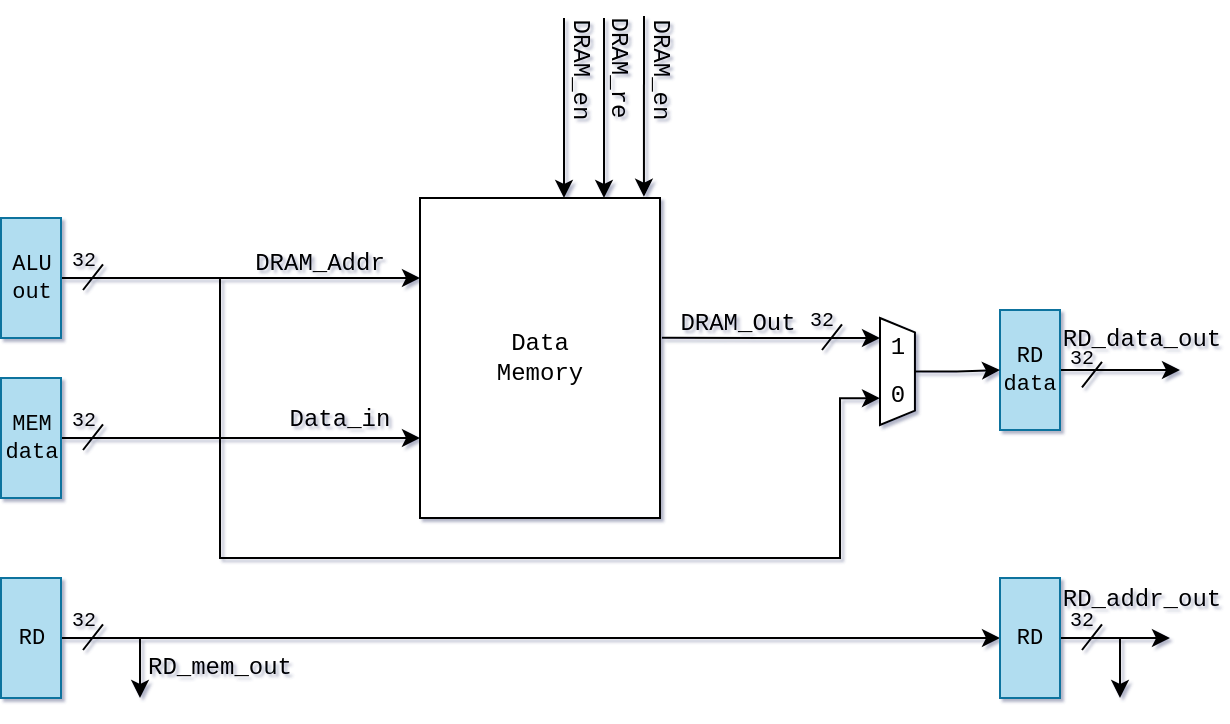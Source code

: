 <mxfile version="28.0.6">
  <diagram name="Page-1" id="D-YcnBaEVEA7SFBDLKn-">
    <mxGraphModel dx="288" dy="589" grid="1" gridSize="10" guides="1" tooltips="1" connect="1" arrows="1" fold="1" page="0" pageScale="1" pageWidth="300" pageHeight="300" math="0" shadow="1">
      <root>
        <mxCell id="0" />
        <mxCell id="1" parent="0" />
        <mxCell id="t0ehf1eV3cK7seQgChFa-155" value="" style="edgeStyle=orthogonalEdgeStyle;rounded=0;orthogonalLoop=1;jettySize=auto;html=1;fontFamily=Courier New;fontSize=11;entryX=0;entryY=0.5;entryDx=0;entryDy=0;" edge="1" parent="1" source="t0ehf1eV3cK7seQgChFa-156" target="t0ehf1eV3cK7seQgChFa-257">
          <mxGeometry relative="1" as="geometry">
            <mxPoint x="1095.5" y="600" as="targetPoint" />
          </mxGeometry>
        </mxCell>
        <mxCell id="t0ehf1eV3cK7seQgChFa-156" value="RD" style="rounded=0;whiteSpace=wrap;html=1;fillColor=#b1ddf0;strokeColor=#10739e;fontFamily=Courier New;fontSize=11;" vertex="1" parent="1">
          <mxGeometry x="1010.5" y="570" width="30" height="60" as="geometry" />
        </mxCell>
        <mxCell id="t0ehf1eV3cK7seQgChFa-157" value="" style="group;fontFamily=Courier New;fontSize=9;" vertex="1" connectable="0" parent="1">
          <mxGeometry x="1041.5" y="586" width="20" height="20" as="geometry" />
        </mxCell>
        <mxCell id="t0ehf1eV3cK7seQgChFa-158" value="" style="endArrow=none;html=1;rounded=0;fontFamily=Courier New;" edge="1" parent="t0ehf1eV3cK7seQgChFa-157">
          <mxGeometry width="50" height="50" relative="1" as="geometry">
            <mxPoint x="10" y="20" as="sourcePoint" />
            <mxPoint x="20" y="7.234" as="targetPoint" />
          </mxGeometry>
        </mxCell>
        <mxCell id="t0ehf1eV3cK7seQgChFa-159" value="&lt;div&gt;32&lt;/div&gt;" style="text;html=1;align=center;verticalAlign=middle;whiteSpace=wrap;rounded=0;fontFamily=Courier New;fontSize=10;" vertex="1" parent="t0ehf1eV3cK7seQgChFa-157">
          <mxGeometry width="20" height="10" as="geometry" />
        </mxCell>
        <mxCell id="t0ehf1eV3cK7seQgChFa-161" value="" style="edgeStyle=orthogonalEdgeStyle;rounded=0;orthogonalLoop=1;jettySize=auto;html=1;fontFamily=Courier New;fontSize=11;entryX=0;entryY=0.25;entryDx=0;entryDy=0;" edge="1" parent="1" source="t0ehf1eV3cK7seQgChFa-162" target="t0ehf1eV3cK7seQgChFa-241">
          <mxGeometry relative="1" as="geometry">
            <mxPoint x="1097" y="398" as="targetPoint" />
          </mxGeometry>
        </mxCell>
        <mxCell id="t0ehf1eV3cK7seQgChFa-162" value="ALU&lt;br&gt;out" style="rounded=0;whiteSpace=wrap;html=1;fillColor=#b1ddf0;strokeColor=#10739e;fontFamily=Courier New;fontSize=11;" vertex="1" parent="1">
          <mxGeometry x="1010.5" y="390" width="30" height="60" as="geometry" />
        </mxCell>
        <mxCell id="t0ehf1eV3cK7seQgChFa-164" value="" style="group;fontFamily=Courier New;fontSize=9;" vertex="1" connectable="0" parent="1">
          <mxGeometry x="1041.5" y="406" width="20" height="20" as="geometry" />
        </mxCell>
        <mxCell id="t0ehf1eV3cK7seQgChFa-165" value="" style="endArrow=none;html=1;rounded=0;fontFamily=Courier New;" edge="1" parent="t0ehf1eV3cK7seQgChFa-164">
          <mxGeometry width="50" height="50" relative="1" as="geometry">
            <mxPoint x="10" y="20" as="sourcePoint" />
            <mxPoint x="20" y="7.234" as="targetPoint" />
          </mxGeometry>
        </mxCell>
        <mxCell id="t0ehf1eV3cK7seQgChFa-166" value="&lt;div&gt;32&lt;/div&gt;" style="text;html=1;align=center;verticalAlign=middle;whiteSpace=wrap;rounded=0;fontFamily=Courier New;fontSize=10;" vertex="1" parent="t0ehf1eV3cK7seQgChFa-164">
          <mxGeometry width="20" height="10" as="geometry" />
        </mxCell>
        <mxCell id="t0ehf1eV3cK7seQgChFa-229" value="" style="edgeStyle=orthogonalEdgeStyle;rounded=0;orthogonalLoop=1;jettySize=auto;html=1;fontFamily=Courier New;fontSize=11;entryX=0;entryY=0.75;entryDx=0;entryDy=0;" edge="1" parent="1" source="t0ehf1eV3cK7seQgChFa-230" target="t0ehf1eV3cK7seQgChFa-241">
          <mxGeometry relative="1" as="geometry">
            <mxPoint x="1095.5" y="500" as="targetPoint" />
          </mxGeometry>
        </mxCell>
        <mxCell id="t0ehf1eV3cK7seQgChFa-230" value="MEM&lt;br&gt;data" style="rounded=0;whiteSpace=wrap;html=1;fillColor=#b1ddf0;strokeColor=#10739e;fontFamily=Courier New;fontSize=11;" vertex="1" parent="1">
          <mxGeometry x="1010.5" y="470" width="30" height="60" as="geometry" />
        </mxCell>
        <mxCell id="t0ehf1eV3cK7seQgChFa-231" value="" style="group;fontFamily=Courier New;fontSize=9;" vertex="1" connectable="0" parent="1">
          <mxGeometry x="1041.5" y="486" width="20" height="20" as="geometry" />
        </mxCell>
        <mxCell id="t0ehf1eV3cK7seQgChFa-232" value="" style="endArrow=none;html=1;rounded=0;fontFamily=Courier New;" edge="1" parent="t0ehf1eV3cK7seQgChFa-231">
          <mxGeometry width="50" height="50" relative="1" as="geometry">
            <mxPoint x="10" y="20" as="sourcePoint" />
            <mxPoint x="20" y="7.234" as="targetPoint" />
          </mxGeometry>
        </mxCell>
        <mxCell id="t0ehf1eV3cK7seQgChFa-233" value="&lt;div&gt;32&lt;/div&gt;" style="text;html=1;align=center;verticalAlign=middle;whiteSpace=wrap;rounded=0;fontFamily=Courier New;fontSize=10;" vertex="1" parent="t0ehf1eV3cK7seQgChFa-231">
          <mxGeometry width="20" height="10" as="geometry" />
        </mxCell>
        <mxCell id="t0ehf1eV3cK7seQgChFa-236" value="" style="group;fontFamily=Courier New;" vertex="1" connectable="0" parent="1">
          <mxGeometry x="1450" y="440" width="17.47" height="53.47" as="geometry" />
        </mxCell>
        <mxCell id="t0ehf1eV3cK7seQgChFa-237" value="" style="shape=trapezoid;perimeter=trapezoidPerimeter;whiteSpace=wrap;html=1;fixedSize=1;rotation=90;size=7.19;fontFamily=Courier New;" vertex="1" parent="t0ehf1eV3cK7seQgChFa-236">
          <mxGeometry x="-18" y="18" width="53.47" height="17.47" as="geometry" />
        </mxCell>
        <mxCell id="t0ehf1eV3cK7seQgChFa-238" value="&lt;div&gt;0&lt;/div&gt;" style="text;html=1;align=center;verticalAlign=middle;whiteSpace=wrap;rounded=0;fontFamily=Courier New;" vertex="1" parent="t0ehf1eV3cK7seQgChFa-236">
          <mxGeometry x="3.74" y="32.12" width="10" height="14" as="geometry" />
        </mxCell>
        <mxCell id="t0ehf1eV3cK7seQgChFa-239" value="1" style="text;html=1;align=center;verticalAlign=middle;whiteSpace=wrap;rounded=0;fontFamily=Courier New;" vertex="1" parent="t0ehf1eV3cK7seQgChFa-236">
          <mxGeometry x="3.74" y="6.62" width="10" height="16" as="geometry" />
        </mxCell>
        <mxCell id="t0ehf1eV3cK7seQgChFa-241" value="Data&lt;br&gt;Memory" style="rounded=0;whiteSpace=wrap;html=1;fontFamily=Courier New;" vertex="1" parent="1">
          <mxGeometry x="1220" y="380" width="120" height="160" as="geometry" />
        </mxCell>
        <mxCell id="t0ehf1eV3cK7seQgChFa-242" value="DRAM_Addr" style="text;html=1;align=center;verticalAlign=middle;whiteSpace=wrap;rounded=0;fontFamily=Courier New;" vertex="1" parent="1">
          <mxGeometry x="1140" y="398" width="60" height="30" as="geometry" />
        </mxCell>
        <mxCell id="t0ehf1eV3cK7seQgChFa-243" value="" style="endArrow=classic;html=1;rounded=0;entryX=0.933;entryY=-0.004;entryDx=0;entryDy=0;entryPerimeter=0;fontFamily=Courier New;" edge="1" parent="1" target="t0ehf1eV3cK7seQgChFa-241">
          <mxGeometry width="50" height="50" relative="1" as="geometry">
            <mxPoint x="1332" y="289" as="sourcePoint" />
            <mxPoint x="1340" y="360" as="targetPoint" />
          </mxGeometry>
        </mxCell>
        <mxCell id="t0ehf1eV3cK7seQgChFa-244" value="DRAM_en" style="text;html=1;align=center;verticalAlign=middle;whiteSpace=wrap;rounded=0;rotation=90;fontFamily=Courier New;" vertex="1" parent="1">
          <mxGeometry x="1310" y="301" width="60" height="30" as="geometry" />
        </mxCell>
        <mxCell id="t0ehf1eV3cK7seQgChFa-245" value="" style="endArrow=classic;html=1;rounded=0;entryX=0.933;entryY=-0.004;entryDx=0;entryDy=0;entryPerimeter=0;fontFamily=Courier New;" edge="1" parent="1">
          <mxGeometry width="50" height="50" relative="1" as="geometry">
            <mxPoint x="1312" y="290" as="sourcePoint" />
            <mxPoint x="1312" y="380" as="targetPoint" />
          </mxGeometry>
        </mxCell>
        <mxCell id="t0ehf1eV3cK7seQgChFa-246" value="DRAM_re" style="text;html=1;align=center;verticalAlign=middle;whiteSpace=wrap;rounded=0;rotation=90;fontFamily=Courier New;" vertex="1" parent="1">
          <mxGeometry x="1289" y="300" width="60" height="30" as="geometry" />
        </mxCell>
        <mxCell id="t0ehf1eV3cK7seQgChFa-247" value="" style="endArrow=classic;html=1;rounded=0;entryX=0.933;entryY=-0.004;entryDx=0;entryDy=0;entryPerimeter=0;fontFamily=Courier New;" edge="1" parent="1">
          <mxGeometry width="50" height="50" relative="1" as="geometry">
            <mxPoint x="1292" y="290" as="sourcePoint" />
            <mxPoint x="1292" y="380" as="targetPoint" />
          </mxGeometry>
        </mxCell>
        <mxCell id="t0ehf1eV3cK7seQgChFa-248" value="DRAM_en" style="text;html=1;align=center;verticalAlign=middle;whiteSpace=wrap;rounded=0;rotation=90;fontFamily=Courier New;" vertex="1" parent="1">
          <mxGeometry x="1270" y="301" width="60" height="30" as="geometry" />
        </mxCell>
        <mxCell id="t0ehf1eV3cK7seQgChFa-249" value="Data_in" style="text;html=1;align=center;verticalAlign=middle;whiteSpace=wrap;rounded=0;fontFamily=Courier New;" vertex="1" parent="1">
          <mxGeometry x="1150" y="476" width="60" height="30" as="geometry" />
        </mxCell>
        <mxCell id="t0ehf1eV3cK7seQgChFa-250" value="" style="endArrow=classic;html=1;rounded=0;entryX=0.75;entryY=1;entryDx=0;entryDy=0;edgeStyle=orthogonalEdgeStyle;fontFamily=Courier New;" edge="1" parent="1" target="t0ehf1eV3cK7seQgChFa-237">
          <mxGeometry width="50" height="50" relative="1" as="geometry">
            <mxPoint x="1120" y="420" as="sourcePoint" />
            <mxPoint x="1410" y="530" as="targetPoint" />
            <Array as="points">
              <mxPoint x="1120" y="560" />
              <mxPoint x="1430" y="560" />
              <mxPoint x="1430" y="480" />
            </Array>
          </mxGeometry>
        </mxCell>
        <mxCell id="t0ehf1eV3cK7seQgChFa-251" value="" style="endArrow=classic;html=1;rounded=0;exitX=1.008;exitY=0.437;exitDx=0;exitDy=0;exitPerimeter=0;fontFamily=Courier New;" edge="1" parent="1" source="t0ehf1eV3cK7seQgChFa-241">
          <mxGeometry width="50" height="50" relative="1" as="geometry">
            <mxPoint x="1360" y="580" as="sourcePoint" />
            <mxPoint x="1450" y="450" as="targetPoint" />
          </mxGeometry>
        </mxCell>
        <mxCell id="t0ehf1eV3cK7seQgChFa-252" value="DRAM_Out" style="text;html=1;align=center;verticalAlign=middle;whiteSpace=wrap;rounded=0;fontFamily=Courier New;" vertex="1" parent="1">
          <mxGeometry x="1349" y="428" width="60" height="30" as="geometry" />
        </mxCell>
        <mxCell id="t0ehf1eV3cK7seQgChFa-253" value="" style="group;fontFamily=Courier New;fontSize=9;" vertex="1" connectable="0" parent="1">
          <mxGeometry x="1411" y="436" width="20" height="20" as="geometry" />
        </mxCell>
        <mxCell id="t0ehf1eV3cK7seQgChFa-254" value="" style="endArrow=none;html=1;rounded=0;fontFamily=Courier New;" edge="1" parent="t0ehf1eV3cK7seQgChFa-253">
          <mxGeometry width="50" height="50" relative="1" as="geometry">
            <mxPoint x="10" y="20" as="sourcePoint" />
            <mxPoint x="20" y="7.234" as="targetPoint" />
          </mxGeometry>
        </mxCell>
        <mxCell id="t0ehf1eV3cK7seQgChFa-255" value="&lt;div&gt;32&lt;/div&gt;" style="text;html=1;align=center;verticalAlign=middle;whiteSpace=wrap;rounded=0;fontFamily=Courier New;fontSize=10;" vertex="1" parent="t0ehf1eV3cK7seQgChFa-253">
          <mxGeometry width="20" height="10" as="geometry" />
        </mxCell>
        <mxCell id="t0ehf1eV3cK7seQgChFa-256" value="" style="edgeStyle=orthogonalEdgeStyle;rounded=0;orthogonalLoop=1;jettySize=auto;html=1;fontFamily=Courier New;fontSize=11;" edge="1" parent="1" source="t0ehf1eV3cK7seQgChFa-257">
          <mxGeometry relative="1" as="geometry">
            <mxPoint x="1595" y="600" as="targetPoint" />
          </mxGeometry>
        </mxCell>
        <mxCell id="t0ehf1eV3cK7seQgChFa-257" value="RD" style="rounded=0;whiteSpace=wrap;html=1;fillColor=#b1ddf0;strokeColor=#10739e;fontFamily=Courier New;fontSize=11;" vertex="1" parent="1">
          <mxGeometry x="1510" y="570" width="30" height="60" as="geometry" />
        </mxCell>
        <mxCell id="t0ehf1eV3cK7seQgChFa-258" value="" style="group;fontFamily=Courier New;fontSize=9;" vertex="1" connectable="0" parent="1">
          <mxGeometry x="1541" y="586" width="20" height="20" as="geometry" />
        </mxCell>
        <mxCell id="t0ehf1eV3cK7seQgChFa-259" value="" style="endArrow=none;html=1;rounded=0;fontFamily=Courier New;" edge="1" parent="t0ehf1eV3cK7seQgChFa-258">
          <mxGeometry width="50" height="50" relative="1" as="geometry">
            <mxPoint x="10" y="20" as="sourcePoint" />
            <mxPoint x="20" y="7.234" as="targetPoint" />
          </mxGeometry>
        </mxCell>
        <mxCell id="t0ehf1eV3cK7seQgChFa-260" value="&lt;div&gt;32&lt;/div&gt;" style="text;html=1;align=center;verticalAlign=middle;whiteSpace=wrap;rounded=0;fontFamily=Courier New;fontSize=10;" vertex="1" parent="t0ehf1eV3cK7seQgChFa-258">
          <mxGeometry width="20" height="10" as="geometry" />
        </mxCell>
        <mxCell id="t0ehf1eV3cK7seQgChFa-261" value="RD_addr_out" style="text;html=1;align=center;verticalAlign=middle;whiteSpace=wrap;rounded=0;fontFamily=Courier New;" vertex="1" parent="1">
          <mxGeometry x="1551" y="566" width="60" height="30" as="geometry" />
        </mxCell>
        <mxCell id="t0ehf1eV3cK7seQgChFa-262" value="" style="edgeStyle=orthogonalEdgeStyle;rounded=0;orthogonalLoop=1;jettySize=auto;html=1;fontFamily=Courier New;fontSize=11;" edge="1" parent="1" source="t0ehf1eV3cK7seQgChFa-263">
          <mxGeometry relative="1" as="geometry">
            <mxPoint x="1600" y="466" as="targetPoint" />
            <Array as="points">
              <mxPoint x="1595" y="466" />
            </Array>
          </mxGeometry>
        </mxCell>
        <mxCell id="t0ehf1eV3cK7seQgChFa-263" value="RD&lt;br&gt;data" style="rounded=0;whiteSpace=wrap;html=1;fillColor=#b1ddf0;strokeColor=#10739e;fontFamily=Courier New;fontSize=11;" vertex="1" parent="1">
          <mxGeometry x="1510" y="436" width="30" height="60" as="geometry" />
        </mxCell>
        <mxCell id="t0ehf1eV3cK7seQgChFa-264" value="" style="group;fontFamily=Courier New;fontSize=9;" vertex="1" connectable="0" parent="1">
          <mxGeometry x="1541" y="454.74" width="20" height="20" as="geometry" />
        </mxCell>
        <mxCell id="t0ehf1eV3cK7seQgChFa-265" value="" style="endArrow=none;html=1;rounded=0;fontFamily=Courier New;" edge="1" parent="t0ehf1eV3cK7seQgChFa-264">
          <mxGeometry width="50" height="50" relative="1" as="geometry">
            <mxPoint x="10" y="20" as="sourcePoint" />
            <mxPoint x="20" y="7.234" as="targetPoint" />
          </mxGeometry>
        </mxCell>
        <mxCell id="t0ehf1eV3cK7seQgChFa-266" value="&lt;div&gt;32&lt;/div&gt;" style="text;html=1;align=center;verticalAlign=middle;whiteSpace=wrap;rounded=0;fontFamily=Courier New;fontSize=10;" vertex="1" parent="t0ehf1eV3cK7seQgChFa-264">
          <mxGeometry width="20" height="10" as="geometry" />
        </mxCell>
        <mxCell id="t0ehf1eV3cK7seQgChFa-267" value="RD_data_out" style="text;html=1;align=center;verticalAlign=middle;whiteSpace=wrap;rounded=0;fontFamily=Courier New;" vertex="1" parent="1">
          <mxGeometry x="1551" y="436" width="60" height="30" as="geometry" />
        </mxCell>
        <mxCell id="t0ehf1eV3cK7seQgChFa-268" style="edgeStyle=orthogonalEdgeStyle;rounded=0;orthogonalLoop=1;jettySize=auto;html=1;exitX=0.5;exitY=0;exitDx=0;exitDy=0;entryX=0;entryY=0.5;entryDx=0;entryDy=0;fontFamily=Courier New;" edge="1" parent="1" source="t0ehf1eV3cK7seQgChFa-237" target="t0ehf1eV3cK7seQgChFa-263">
          <mxGeometry relative="1" as="geometry" />
        </mxCell>
        <mxCell id="t0ehf1eV3cK7seQgChFa-269" value="" style="endArrow=classic;html=1;rounded=0;fontFamily=Courier New;" edge="1" parent="1">
          <mxGeometry width="50" height="50" relative="1" as="geometry">
            <mxPoint x="1080" y="600" as="sourcePoint" />
            <mxPoint x="1080" y="630" as="targetPoint" />
          </mxGeometry>
        </mxCell>
        <mxCell id="t0ehf1eV3cK7seQgChFa-271" value="RD_mem_out" style="text;html=1;align=center;verticalAlign=middle;whiteSpace=wrap;rounded=0;fontFamily=Courier New;" vertex="1" parent="1">
          <mxGeometry x="1090" y="600" width="60" height="30" as="geometry" />
        </mxCell>
        <mxCell id="t0ehf1eV3cK7seQgChFa-272" value="" style="endArrow=classic;html=1;rounded=0;fontFamily=Courier New;" edge="1" parent="1">
          <mxGeometry width="50" height="50" relative="1" as="geometry">
            <mxPoint x="1570" y="600" as="sourcePoint" />
            <mxPoint x="1570" y="630" as="targetPoint" />
          </mxGeometry>
        </mxCell>
      </root>
    </mxGraphModel>
  </diagram>
</mxfile>
